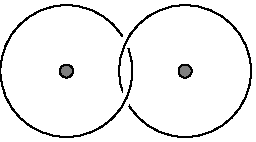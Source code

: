 /******************************************************************************
 *                                 LICENSE                                    *
 ******************************************************************************
 *  This file is part of Mathematics-and-Physics.                             *
 *                                                                            *
 *  Mathematics-and-Physics is free software: you can redistribute it and/or  *
 *  modify it under the terms of the GNU General Public License as published  *
 *  by the Free Software Foundation, either version 3 of the License, or      *
 *  (at your option) any later version.                                       *
 *                                                                            *
 *  Mathematics-and-Physics is distributed in the hope that it will be useful *
 *  but WITHOUT ANY WARRANTY; without even the implied warranty of            *
 *  MERCHANTABILITY or FITNESS FOR A PARTICULAR PURPOSE.  See the             *
 *  GNU General Public License for more details.                              *
 *                                                                            *
 *  You should have received a copy of the GNU General Public License         *
 *  along with Mathematics-and-Physics.  If not, see                          *
 *  <https://www.gnu.org/licenses/>.                                          *
 ******************************************************************************/

/*  Size of the figure.                                                       */
size(128);

pair A = (0.0, 0.0);
pair B = (0.9, 0.0);
real r = 0.5;
real arsize = 5bp;
real rDot = 0.05;

draw(arc(A, r, 0, 270));
draw(circle(B, r), white + linewidth(5pt));
draw(circle(B, r));
draw(arc(A, r, 270, 360), white + linewidth(5pt));
draw(arc(A, r, 180, 380));

filldraw(circle(A, rDot), grey, black);
filldraw(circle(B, rDot), grey, black);
